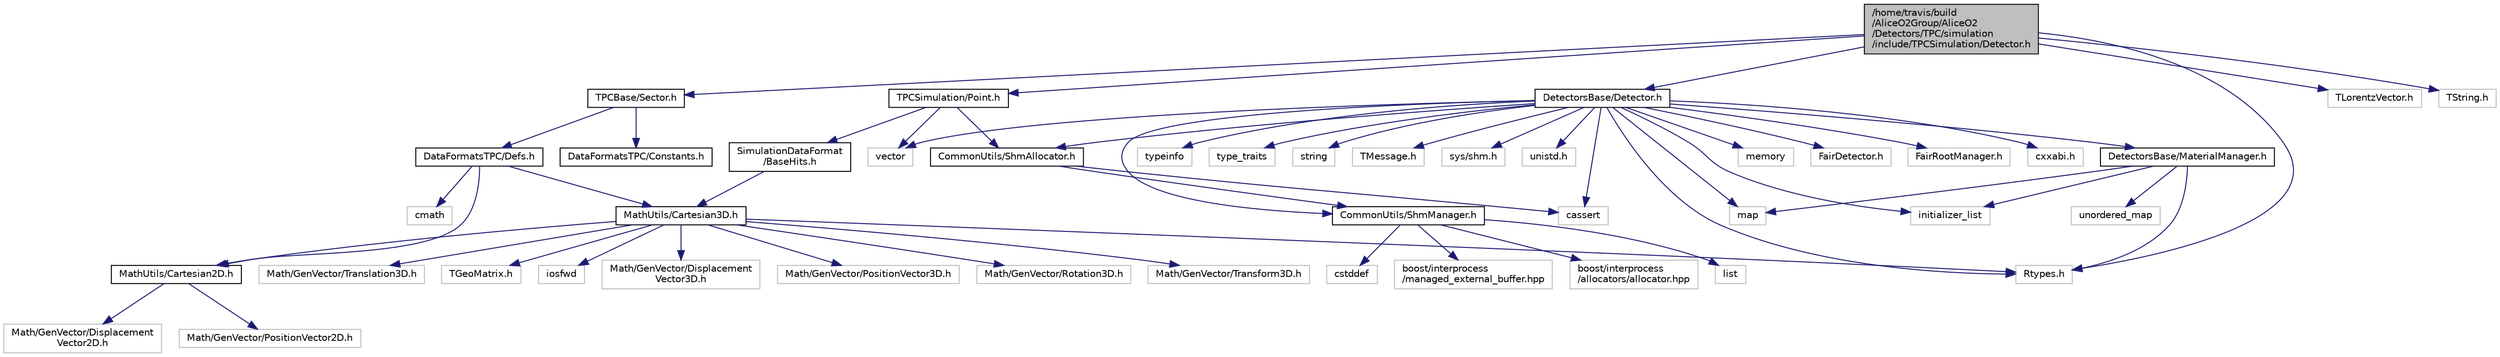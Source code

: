 digraph "/home/travis/build/AliceO2Group/AliceO2/Detectors/TPC/simulation/include/TPCSimulation/Detector.h"
{
 // INTERACTIVE_SVG=YES
  bgcolor="transparent";
  edge [fontname="Helvetica",fontsize="10",labelfontname="Helvetica",labelfontsize="10"];
  node [fontname="Helvetica",fontsize="10",shape=record];
  Node1 [label="/home/travis/build\l/AliceO2Group/AliceO2\l/Detectors/TPC/simulation\l/include/TPCSimulation/Detector.h",height=0.2,width=0.4,color="black", fillcolor="grey75", style="filled" fontcolor="black"];
  Node1 -> Node2 [color="midnightblue",fontsize="10",style="solid",fontname="Helvetica"];
  Node2 [label="DetectorsBase/Detector.h",height=0.2,width=0.4,color="black",URL="$d1/d3a/Base_2include_2DetectorsBase_2Detector_8h.html"];
  Node2 -> Node3 [color="midnightblue",fontsize="10",style="solid",fontname="Helvetica"];
  Node3 [label="map",height=0.2,width=0.4,color="grey75"];
  Node2 -> Node4 [color="midnightblue",fontsize="10",style="solid",fontname="Helvetica"];
  Node4 [label="vector",height=0.2,width=0.4,color="grey75"];
  Node2 -> Node5 [color="midnightblue",fontsize="10",style="solid",fontname="Helvetica"];
  Node5 [label="initializer_list",height=0.2,width=0.4,color="grey75"];
  Node2 -> Node6 [color="midnightblue",fontsize="10",style="solid",fontname="Helvetica"];
  Node6 [label="memory",height=0.2,width=0.4,color="grey75"];
  Node2 -> Node7 [color="midnightblue",fontsize="10",style="solid",fontname="Helvetica"];
  Node7 [label="FairDetector.h",height=0.2,width=0.4,color="grey75"];
  Node2 -> Node8 [color="midnightblue",fontsize="10",style="solid",fontname="Helvetica"];
  Node8 [label="FairRootManager.h",height=0.2,width=0.4,color="grey75"];
  Node2 -> Node9 [color="midnightblue",fontsize="10",style="solid",fontname="Helvetica"];
  Node9 [label="DetectorsBase/MaterialManager.h",height=0.2,width=0.4,color="black",URL="$d0/d9a/MaterialManager_8h.html"];
  Node9 -> Node10 [color="midnightblue",fontsize="10",style="solid",fontname="Helvetica"];
  Node10 [label="Rtypes.h",height=0.2,width=0.4,color="grey75"];
  Node9 -> Node3 [color="midnightblue",fontsize="10",style="solid",fontname="Helvetica"];
  Node9 -> Node11 [color="midnightblue",fontsize="10",style="solid",fontname="Helvetica"];
  Node11 [label="unordered_map",height=0.2,width=0.4,color="grey75"];
  Node9 -> Node5 [color="midnightblue",fontsize="10",style="solid",fontname="Helvetica"];
  Node2 -> Node10 [color="midnightblue",fontsize="10",style="solid",fontname="Helvetica"];
  Node2 -> Node12 [color="midnightblue",fontsize="10",style="solid",fontname="Helvetica"];
  Node12 [label="cxxabi.h",height=0.2,width=0.4,color="grey75"];
  Node2 -> Node13 [color="midnightblue",fontsize="10",style="solid",fontname="Helvetica"];
  Node13 [label="typeinfo",height=0.2,width=0.4,color="grey75"];
  Node2 -> Node14 [color="midnightblue",fontsize="10",style="solid",fontname="Helvetica"];
  Node14 [label="type_traits",height=0.2,width=0.4,color="grey75"];
  Node2 -> Node15 [color="midnightblue",fontsize="10",style="solid",fontname="Helvetica"];
  Node15 [label="string",height=0.2,width=0.4,color="grey75"];
  Node2 -> Node16 [color="midnightblue",fontsize="10",style="solid",fontname="Helvetica"];
  Node16 [label="TMessage.h",height=0.2,width=0.4,color="grey75"];
  Node2 -> Node17 [color="midnightblue",fontsize="10",style="solid",fontname="Helvetica"];
  Node17 [label="CommonUtils/ShmManager.h",height=0.2,width=0.4,color="black",URL="$de/d61/ShmManager_8h.html"];
  Node17 -> Node18 [color="midnightblue",fontsize="10",style="solid",fontname="Helvetica"];
  Node18 [label="list",height=0.2,width=0.4,color="grey75"];
  Node17 -> Node19 [color="midnightblue",fontsize="10",style="solid",fontname="Helvetica"];
  Node19 [label="cstddef",height=0.2,width=0.4,color="grey75"];
  Node17 -> Node20 [color="midnightblue",fontsize="10",style="solid",fontname="Helvetica"];
  Node20 [label="boost/interprocess\l/managed_external_buffer.hpp",height=0.2,width=0.4,color="grey75"];
  Node17 -> Node21 [color="midnightblue",fontsize="10",style="solid",fontname="Helvetica"];
  Node21 [label="boost/interprocess\l/allocators/allocator.hpp",height=0.2,width=0.4,color="grey75"];
  Node2 -> Node22 [color="midnightblue",fontsize="10",style="solid",fontname="Helvetica"];
  Node22 [label="CommonUtils/ShmAllocator.h",height=0.2,width=0.4,color="black",URL="$d0/d91/ShmAllocator_8h.html"];
  Node22 -> Node17 [color="midnightblue",fontsize="10",style="solid",fontname="Helvetica"];
  Node22 -> Node23 [color="midnightblue",fontsize="10",style="solid",fontname="Helvetica"];
  Node23 [label="cassert",height=0.2,width=0.4,color="grey75"];
  Node2 -> Node24 [color="midnightblue",fontsize="10",style="solid",fontname="Helvetica"];
  Node24 [label="sys/shm.h",height=0.2,width=0.4,color="grey75"];
  Node2 -> Node25 [color="midnightblue",fontsize="10",style="solid",fontname="Helvetica"];
  Node25 [label="unistd.h",height=0.2,width=0.4,color="grey75"];
  Node2 -> Node23 [color="midnightblue",fontsize="10",style="solid",fontname="Helvetica"];
  Node1 -> Node10 [color="midnightblue",fontsize="10",style="solid",fontname="Helvetica"];
  Node1 -> Node26 [color="midnightblue",fontsize="10",style="solid",fontname="Helvetica"];
  Node26 [label="TLorentzVector.h",height=0.2,width=0.4,color="grey75"];
  Node1 -> Node27 [color="midnightblue",fontsize="10",style="solid",fontname="Helvetica"];
  Node27 [label="TString.h",height=0.2,width=0.4,color="grey75"];
  Node1 -> Node28 [color="midnightblue",fontsize="10",style="solid",fontname="Helvetica"];
  Node28 [label="TPCSimulation/Point.h",height=0.2,width=0.4,color="black",URL="$d4/de5/Point_8h.html",tooltip="Class for TPC Point. "];
  Node28 -> Node29 [color="midnightblue",fontsize="10",style="solid",fontname="Helvetica"];
  Node29 [label="SimulationDataFormat\l/BaseHits.h",height=0.2,width=0.4,color="black",URL="$d4/d25/BaseHits_8h.html"];
  Node29 -> Node30 [color="midnightblue",fontsize="10",style="solid",fontname="Helvetica"];
  Node30 [label="MathUtils/Cartesian3D.h",height=0.2,width=0.4,color="black",URL="$dd/d76/Cartesian3D_8h.html"];
  Node30 -> Node31 [color="midnightblue",fontsize="10",style="solid",fontname="Helvetica"];
  Node31 [label="Math/GenVector/Displacement\lVector3D.h",height=0.2,width=0.4,color="grey75"];
  Node30 -> Node32 [color="midnightblue",fontsize="10",style="solid",fontname="Helvetica"];
  Node32 [label="Math/GenVector/PositionVector3D.h",height=0.2,width=0.4,color="grey75"];
  Node30 -> Node33 [color="midnightblue",fontsize="10",style="solid",fontname="Helvetica"];
  Node33 [label="Math/GenVector/Rotation3D.h",height=0.2,width=0.4,color="grey75"];
  Node30 -> Node34 [color="midnightblue",fontsize="10",style="solid",fontname="Helvetica"];
  Node34 [label="Math/GenVector/Transform3D.h",height=0.2,width=0.4,color="grey75"];
  Node30 -> Node35 [color="midnightblue",fontsize="10",style="solid",fontname="Helvetica"];
  Node35 [label="Math/GenVector/Translation3D.h",height=0.2,width=0.4,color="grey75"];
  Node30 -> Node10 [color="midnightblue",fontsize="10",style="solid",fontname="Helvetica"];
  Node30 -> Node36 [color="midnightblue",fontsize="10",style="solid",fontname="Helvetica"];
  Node36 [label="TGeoMatrix.h",height=0.2,width=0.4,color="grey75"];
  Node30 -> Node37 [color="midnightblue",fontsize="10",style="solid",fontname="Helvetica"];
  Node37 [label="iosfwd",height=0.2,width=0.4,color="grey75"];
  Node30 -> Node38 [color="midnightblue",fontsize="10",style="solid",fontname="Helvetica"];
  Node38 [label="MathUtils/Cartesian2D.h",height=0.2,width=0.4,color="black",URL="$d2/dd0/Cartesian2D_8h.html"];
  Node38 -> Node39 [color="midnightblue",fontsize="10",style="solid",fontname="Helvetica"];
  Node39 [label="Math/GenVector/Displacement\lVector2D.h",height=0.2,width=0.4,color="grey75"];
  Node38 -> Node40 [color="midnightblue",fontsize="10",style="solid",fontname="Helvetica"];
  Node40 [label="Math/GenVector/PositionVector2D.h",height=0.2,width=0.4,color="grey75"];
  Node28 -> Node4 [color="midnightblue",fontsize="10",style="solid",fontname="Helvetica"];
  Node28 -> Node22 [color="midnightblue",fontsize="10",style="solid",fontname="Helvetica"];
  Node1 -> Node41 [color="midnightblue",fontsize="10",style="solid",fontname="Helvetica"];
  Node41 [label="TPCBase/Sector.h",height=0.2,width=0.4,color="black",URL="$d3/dd6/Sector_8h.html"];
  Node41 -> Node42 [color="midnightblue",fontsize="10",style="solid",fontname="Helvetica"];
  Node42 [label="DataFormatsTPC/Constants.h",height=0.2,width=0.4,color="black",URL="$d0/dda/DataFormats_2Detectors_2TPC_2include_2DataFormatsTPC_2Constants_8h.html"];
  Node41 -> Node43 [color="midnightblue",fontsize="10",style="solid",fontname="Helvetica"];
  Node43 [label="DataFormatsTPC/Defs.h",height=0.2,width=0.4,color="black",URL="$d1/d73/Defs_8h.html",tooltip="Common definitions for 2D coordinates. "];
  Node43 -> Node44 [color="midnightblue",fontsize="10",style="solid",fontname="Helvetica"];
  Node44 [label="cmath",height=0.2,width=0.4,color="grey75"];
  Node43 -> Node38 [color="midnightblue",fontsize="10",style="solid",fontname="Helvetica"];
  Node43 -> Node30 [color="midnightblue",fontsize="10",style="solid",fontname="Helvetica"];
}
